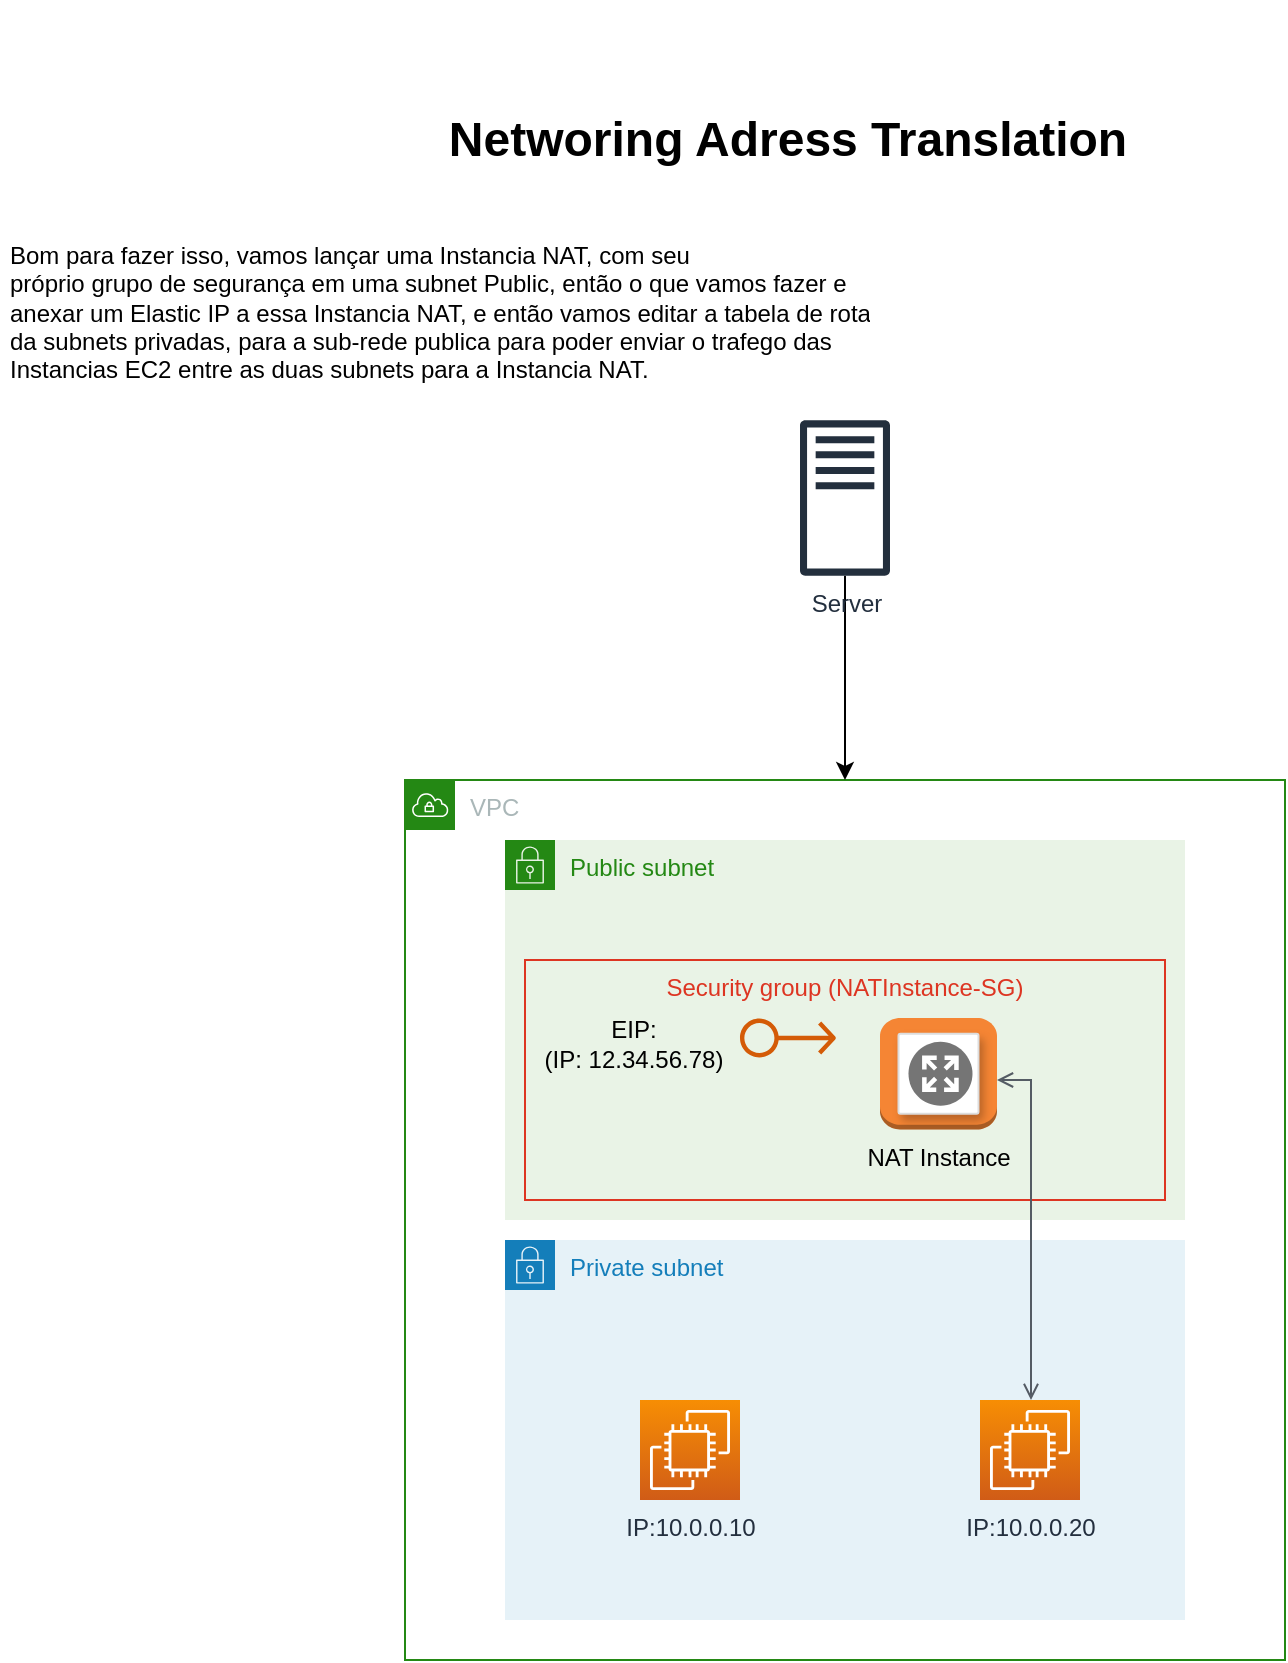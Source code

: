 <mxfile version="18.0.6" type="device"><diagram id="_fwmW2OY6eWPPyoecryV" name="NAT - "><mxGraphModel dx="1422" dy="875" grid="1" gridSize="10" guides="1" tooltips="1" connect="1" arrows="1" fold="1" page="1" pageScale="1" pageWidth="1200" pageHeight="1920" math="0" shadow="0"><root><mxCell id="0"/><mxCell id="1" parent="0"/><mxCell id="egNqcUleqhMeoiWgUNbd-1" value="&lt;b&gt;&lt;font style=&quot;font-size: 24px;&quot;&gt;Networing Adress Translation&lt;/font&gt;&lt;/b&gt;" style="text;html=1;strokeColor=none;fillColor=none;align=center;verticalAlign=middle;whiteSpace=wrap;rounded=0;" vertex="1" parent="1"><mxGeometry x="224" y="20" width="380" height="140" as="geometry"/></mxCell><mxCell id="egNqcUleqhMeoiWgUNbd-2" value="&lt;font style=&quot;font-size: 12px;&quot;&gt;&lt;br&gt;&lt;/font&gt;&lt;p style=&quot;font-size: 12px;&quot; class=&quot;MsoNormal&quot;&gt;&lt;font style=&quot;font-size: 12px;&quot;&gt;Bom para fazer isso, vamos lançar uma Instancia NAT, com seu&lt;br&gt;próprio grupo de segurança em uma subnet Public, então o que vamos fazer e&lt;br&gt;anexar um Elastic IP a essa Instancia NAT, e então vamos editar a tabela de rota&lt;br&gt;da subnets privadas, para a sub-rede publica para poder enviar o trafego das&lt;br&gt;Instancias EC2 entre as duas subnets para a Instancia NAT.&lt;/font&gt;&lt;/p&gt;&lt;font style=&quot;font-size: 12px;&quot;&gt;&lt;br&gt;&lt;/font&gt;" style="text;html=1;strokeColor=none;fillColor=none;spacing=5;spacingTop=-20;whiteSpace=wrap;overflow=hidden;rounded=0;fontSize=24;" vertex="1" parent="1"><mxGeometry x="20" y="110" width="440" height="110" as="geometry"/></mxCell><mxCell id="egNqcUleqhMeoiWgUNbd-3" value="VPC" style="points=[[0,0],[0.25,0],[0.5,0],[0.75,0],[1,0],[1,0.25],[1,0.5],[1,0.75],[1,1],[0.75,1],[0.5,1],[0.25,1],[0,1],[0,0.75],[0,0.5],[0,0.25]];outlineConnect=0;gradientColor=none;html=1;whiteSpace=wrap;fontSize=12;fontStyle=0;container=1;pointerEvents=0;collapsible=0;recursiveResize=0;shape=mxgraph.aws4.group;grIcon=mxgraph.aws4.group_vpc;strokeColor=#248814;fillColor=none;verticalAlign=top;align=left;spacingLeft=30;fontColor=#AAB7B8;dashed=0;" vertex="1" parent="1"><mxGeometry x="222.5" y="410" width="440" height="440" as="geometry"/></mxCell><mxCell id="egNqcUleqhMeoiWgUNbd-4" value="Public subnet" style="points=[[0,0],[0.25,0],[0.5,0],[0.75,0],[1,0],[1,0.25],[1,0.5],[1,0.75],[1,1],[0.75,1],[0.5,1],[0.25,1],[0,1],[0,0.75],[0,0.5],[0,0.25]];outlineConnect=0;gradientColor=none;html=1;whiteSpace=wrap;fontSize=12;fontStyle=0;container=1;pointerEvents=0;collapsible=0;recursiveResize=0;shape=mxgraph.aws4.group;grIcon=mxgraph.aws4.group_security_group;grStroke=0;strokeColor=#248814;fillColor=#E9F3E6;verticalAlign=top;align=left;spacingLeft=30;fontColor=#248814;dashed=0;" vertex="1" parent="egNqcUleqhMeoiWgUNbd-3"><mxGeometry x="50" y="30" width="340" height="190" as="geometry"/></mxCell><mxCell id="egNqcUleqhMeoiWgUNbd-6" value="Security group (NATInstance-SG)&#10;&#10;" style="fillColor=none;strokeColor=#DD3522;verticalAlign=top;fontStyle=0;fontColor=#DD3522;fontSize=12;" vertex="1" parent="egNqcUleqhMeoiWgUNbd-4"><mxGeometry x="10" y="60" width="320" height="120" as="geometry"/></mxCell><mxCell id="egNqcUleqhMeoiWgUNbd-13" value="NAT Instance" style="outlineConnect=0;dashed=0;verticalLabelPosition=bottom;verticalAlign=top;align=center;html=1;shape=mxgraph.aws3.instance;fillColor=#F58534;gradientColor=none;fontSize=12;" vertex="1" parent="egNqcUleqhMeoiWgUNbd-4"><mxGeometry x="187.5" y="89" width="58.5" height="55.75" as="geometry"/></mxCell><mxCell id="egNqcUleqhMeoiWgUNbd-14" value="" style="strokeColor=#dddddd;shadow=1;strokeWidth=1;rounded=1;absoluteArcSize=1;arcSize=2;fontSize=12;" vertex="1" parent="egNqcUleqhMeoiWgUNbd-4"><mxGeometry x="196.75" y="96.88" width="40" height="40" as="geometry"/></mxCell><mxCell id="egNqcUleqhMeoiWgUNbd-15" value="" style="sketch=0;dashed=0;connectable=0;html=1;fillColor=#757575;strokeColor=none;shape=mxgraph.gcp2.nat;part=1;labelPosition=right;verticalLabelPosition=middle;align=left;verticalAlign=middle;spacingLeft=5;fontSize=12;" vertex="1" parent="egNqcUleqhMeoiWgUNbd-14"><mxGeometry y="0.5" width="32" height="32" relative="1" as="geometry"><mxPoint x="5" y="-16" as="offset"/></mxGeometry></mxCell><mxCell id="egNqcUleqhMeoiWgUNbd-16" value="" style="sketch=0;outlineConnect=0;fontColor=#232F3E;gradientColor=none;fillColor=#D45B07;strokeColor=none;dashed=0;verticalLabelPosition=bottom;verticalAlign=top;align=center;html=1;fontSize=12;fontStyle=0;aspect=fixed;pointerEvents=1;shape=mxgraph.aws4.elastic_ip_address;" vertex="1" parent="egNqcUleqhMeoiWgUNbd-4"><mxGeometry x="117.5" y="89" width="48" height="20" as="geometry"/></mxCell><mxCell id="egNqcUleqhMeoiWgUNbd-17" value="EIP:&lt;br&gt;(IP: 12.34.56.78)" style="text;html=1;strokeColor=none;fillColor=none;align=center;verticalAlign=middle;whiteSpace=wrap;rounded=0;fontSize=12;" vertex="1" parent="egNqcUleqhMeoiWgUNbd-4"><mxGeometry x="10" y="86.88" width="107.5" height="30" as="geometry"/></mxCell><mxCell id="egNqcUleqhMeoiWgUNbd-5" value="Private subnet" style="points=[[0,0],[0.25,0],[0.5,0],[0.75,0],[1,0],[1,0.25],[1,0.5],[1,0.75],[1,1],[0.75,1],[0.5,1],[0.25,1],[0,1],[0,0.75],[0,0.5],[0,0.25]];outlineConnect=0;gradientColor=none;html=1;whiteSpace=wrap;fontSize=12;fontStyle=0;container=1;pointerEvents=0;collapsible=0;recursiveResize=0;shape=mxgraph.aws4.group;grIcon=mxgraph.aws4.group_security_group;grStroke=0;strokeColor=#147EBA;fillColor=#E6F2F8;verticalAlign=top;align=left;spacingLeft=30;fontColor=#147EBA;dashed=0;" vertex="1" parent="egNqcUleqhMeoiWgUNbd-3"><mxGeometry x="50" y="230" width="340" height="190" as="geometry"/></mxCell><mxCell id="egNqcUleqhMeoiWgUNbd-9" value="IP:10.0.0.20" style="sketch=0;points=[[0,0,0],[0.25,0,0],[0.5,0,0],[0.75,0,0],[1,0,0],[0,1,0],[0.25,1,0],[0.5,1,0],[0.75,1,0],[1,1,0],[0,0.25,0],[0,0.5,0],[0,0.75,0],[1,0.25,0],[1,0.5,0],[1,0.75,0]];outlineConnect=0;fontColor=#232F3E;gradientColor=#F78E04;gradientDirection=north;fillColor=#D05C17;strokeColor=#ffffff;dashed=0;verticalLabelPosition=bottom;verticalAlign=top;align=center;html=1;fontSize=12;fontStyle=0;aspect=fixed;shape=mxgraph.aws4.resourceIcon;resIcon=mxgraph.aws4.ec2;" vertex="1" parent="egNqcUleqhMeoiWgUNbd-5"><mxGeometry x="237.5" y="80" width="50" height="50" as="geometry"/></mxCell><mxCell id="egNqcUleqhMeoiWgUNbd-10" value="IP:10.0.0.10" style="sketch=0;points=[[0,0,0],[0.25,0,0],[0.5,0,0],[0.75,0,0],[1,0,0],[0,1,0],[0.25,1,0],[0.5,1,0],[0.75,1,0],[1,1,0],[0,0.25,0],[0,0.5,0],[0,0.75,0],[1,0.25,0],[1,0.5,0],[1,0.75,0]];outlineConnect=0;fontColor=#232F3E;gradientColor=#F78E04;gradientDirection=north;fillColor=#D05C17;strokeColor=#ffffff;dashed=0;verticalLabelPosition=bottom;verticalAlign=top;align=center;html=1;fontSize=12;fontStyle=0;aspect=fixed;shape=mxgraph.aws4.resourceIcon;resIcon=mxgraph.aws4.ec2;" vertex="1" parent="egNqcUleqhMeoiWgUNbd-5"><mxGeometry x="67.5" y="80" width="50" height="50" as="geometry"/></mxCell><mxCell id="egNqcUleqhMeoiWgUNbd-20" value="" style="edgeStyle=orthogonalEdgeStyle;html=1;endArrow=open;elbow=vertical;startArrow=open;startFill=0;endFill=0;strokeColor=#545B64;rounded=0;fontSize=12;" edge="1" parent="egNqcUleqhMeoiWgUNbd-3" source="egNqcUleqhMeoiWgUNbd-13" target="egNqcUleqhMeoiWgUNbd-9"><mxGeometry width="100" relative="1" as="geometry"><mxPoint x="237.5" y="260" as="sourcePoint"/><mxPoint x="337.5" y="260" as="targetPoint"/><Array as="points"><mxPoint x="313" y="150"/></Array></mxGeometry></mxCell><mxCell id="egNqcUleqhMeoiWgUNbd-8" style="edgeStyle=orthogonalEdgeStyle;rounded=0;orthogonalLoop=1;jettySize=auto;html=1;fontSize=12;" edge="1" parent="1" source="egNqcUleqhMeoiWgUNbd-7" target="egNqcUleqhMeoiWgUNbd-3"><mxGeometry relative="1" as="geometry"/></mxCell><mxCell id="egNqcUleqhMeoiWgUNbd-7" value="Server" style="sketch=0;outlineConnect=0;fontColor=#232F3E;gradientColor=none;fillColor=#232F3D;strokeColor=none;dashed=0;verticalLabelPosition=bottom;verticalAlign=top;align=center;html=1;fontSize=12;fontStyle=0;aspect=fixed;pointerEvents=1;shape=mxgraph.aws4.traditional_server;" vertex="1" parent="1"><mxGeometry x="420" y="230" width="45" height="78" as="geometry"/></mxCell></root></mxGraphModel></diagram></mxfile>